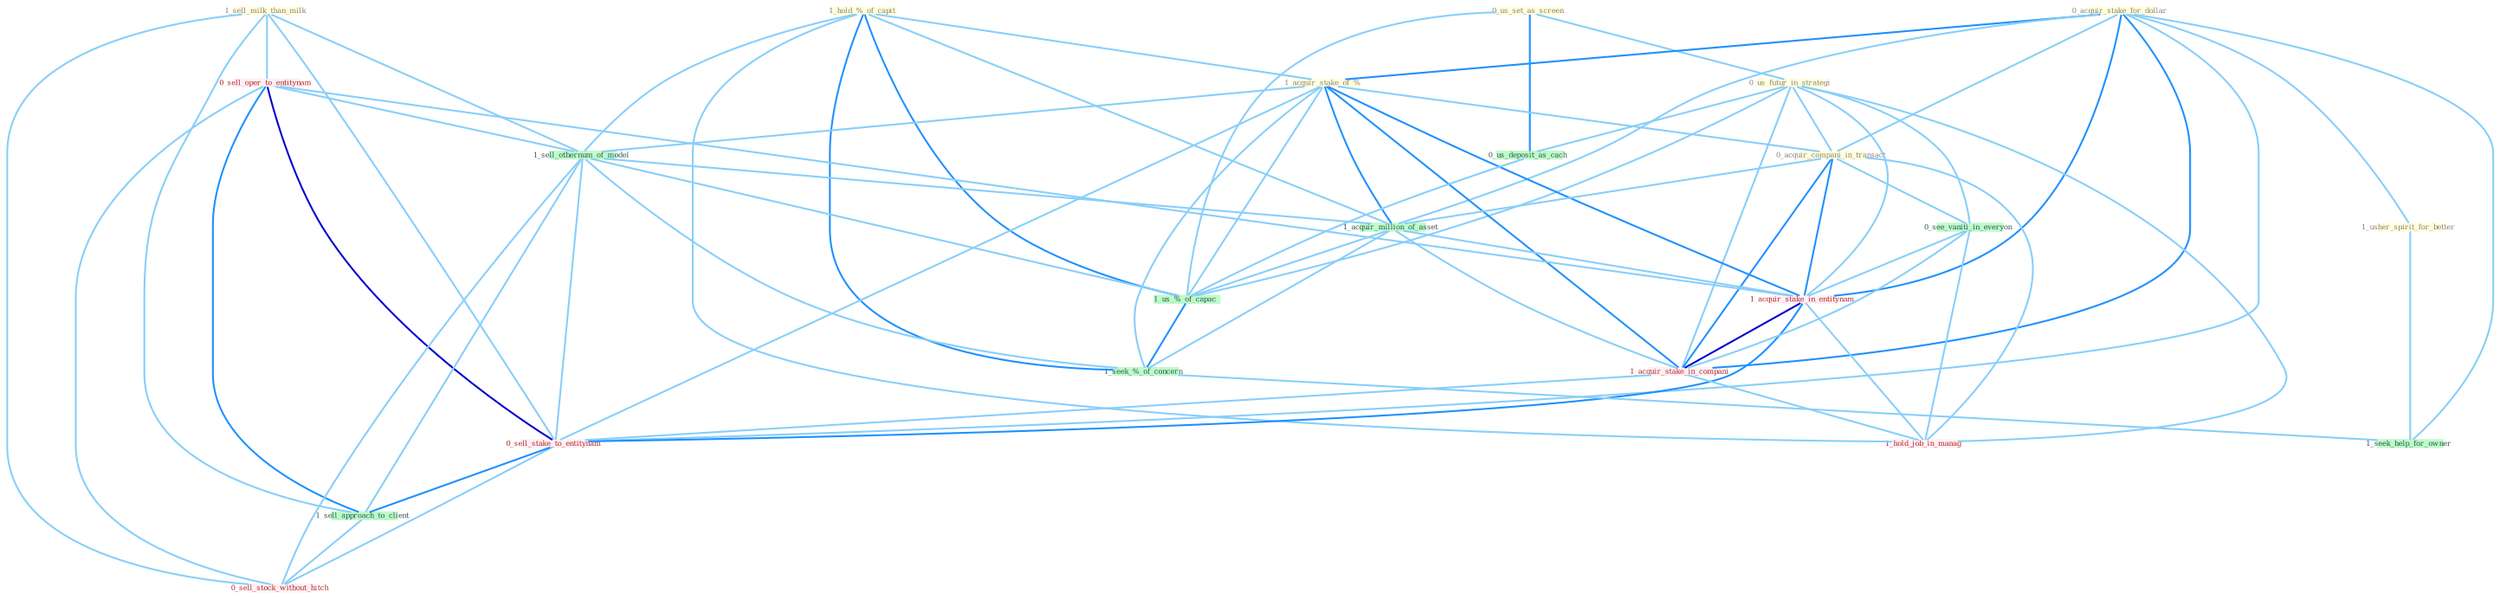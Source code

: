 Graph G{ 
    node
    [shape=polygon,style=filled,width=.5,height=.06,color="#BDFCC9",fixedsize=true,fontsize=4,
    fontcolor="#2f4f4f"];
    {node
    [color="#ffffe0", fontcolor="#8b7d6b"] "0_us_set_as_screen " "0_acquir_stake_for_dollar " "1_hold_%_of_capit " "0_us_futur_in_strategi " "1_sell_milk_than_milk " "1_acquir_stake_of_% " "1_usher_spirit_for_better " "0_acquir_compani_in_transact "}
{node [color="#fff0f5", fontcolor="#b22222"] "0_sell_oper_to_entitynam " "1_acquir_stake_in_entitynam " "1_acquir_stake_in_compani " "0_sell_stake_to_entitynam " "1_hold_job_in_manag " "0_sell_stock_without_hitch "}
edge [color="#B0E2FF"];

	"0_us_set_as_screen " -- "0_us_futur_in_strategi " [w="1", color="#87cefa" ];
	"0_us_set_as_screen " -- "0_us_deposit_as_cach " [w="2", color="#1e90ff" , len=0.8];
	"0_us_set_as_screen " -- "1_us_%_of_capac " [w="1", color="#87cefa" ];
	"0_acquir_stake_for_dollar " -- "1_acquir_stake_of_% " [w="2", color="#1e90ff" , len=0.8];
	"0_acquir_stake_for_dollar " -- "1_usher_spirit_for_better " [w="1", color="#87cefa" ];
	"0_acquir_stake_for_dollar " -- "0_acquir_compani_in_transact " [w="1", color="#87cefa" ];
	"0_acquir_stake_for_dollar " -- "1_acquir_million_of_asset " [w="1", color="#87cefa" ];
	"0_acquir_stake_for_dollar " -- "1_acquir_stake_in_entitynam " [w="2", color="#1e90ff" , len=0.8];
	"0_acquir_stake_for_dollar " -- "1_acquir_stake_in_compani " [w="2", color="#1e90ff" , len=0.8];
	"0_acquir_stake_for_dollar " -- "0_sell_stake_to_entitynam " [w="1", color="#87cefa" ];
	"0_acquir_stake_for_dollar " -- "1_seek_help_for_owner " [w="1", color="#87cefa" ];
	"1_hold_%_of_capit " -- "1_acquir_stake_of_% " [w="1", color="#87cefa" ];
	"1_hold_%_of_capit " -- "1_sell_othernum_of_model " [w="1", color="#87cefa" ];
	"1_hold_%_of_capit " -- "1_acquir_million_of_asset " [w="1", color="#87cefa" ];
	"1_hold_%_of_capit " -- "1_us_%_of_capac " [w="2", color="#1e90ff" , len=0.8];
	"1_hold_%_of_capit " -- "1_hold_job_in_manag " [w="1", color="#87cefa" ];
	"1_hold_%_of_capit " -- "1_seek_%_of_concern " [w="2", color="#1e90ff" , len=0.8];
	"0_us_futur_in_strategi " -- "0_acquir_compani_in_transact " [w="1", color="#87cefa" ];
	"0_us_futur_in_strategi " -- "0_see_vaniti_in_everyon " [w="1", color="#87cefa" ];
	"0_us_futur_in_strategi " -- "0_us_deposit_as_cach " [w="1", color="#87cefa" ];
	"0_us_futur_in_strategi " -- "1_acquir_stake_in_entitynam " [w="1", color="#87cefa" ];
	"0_us_futur_in_strategi " -- "1_acquir_stake_in_compani " [w="1", color="#87cefa" ];
	"0_us_futur_in_strategi " -- "1_us_%_of_capac " [w="1", color="#87cefa" ];
	"0_us_futur_in_strategi " -- "1_hold_job_in_manag " [w="1", color="#87cefa" ];
	"1_sell_milk_than_milk " -- "0_sell_oper_to_entitynam " [w="1", color="#87cefa" ];
	"1_sell_milk_than_milk " -- "1_sell_othernum_of_model " [w="1", color="#87cefa" ];
	"1_sell_milk_than_milk " -- "0_sell_stake_to_entitynam " [w="1", color="#87cefa" ];
	"1_sell_milk_than_milk " -- "1_sell_approach_to_client " [w="1", color="#87cefa" ];
	"1_sell_milk_than_milk " -- "0_sell_stock_without_hitch " [w="1", color="#87cefa" ];
	"1_acquir_stake_of_% " -- "0_acquir_compani_in_transact " [w="1", color="#87cefa" ];
	"1_acquir_stake_of_% " -- "1_sell_othernum_of_model " [w="1", color="#87cefa" ];
	"1_acquir_stake_of_% " -- "1_acquir_million_of_asset " [w="2", color="#1e90ff" , len=0.8];
	"1_acquir_stake_of_% " -- "1_acquir_stake_in_entitynam " [w="2", color="#1e90ff" , len=0.8];
	"1_acquir_stake_of_% " -- "1_acquir_stake_in_compani " [w="2", color="#1e90ff" , len=0.8];
	"1_acquir_stake_of_% " -- "0_sell_stake_to_entitynam " [w="1", color="#87cefa" ];
	"1_acquir_stake_of_% " -- "1_us_%_of_capac " [w="1", color="#87cefa" ];
	"1_acquir_stake_of_% " -- "1_seek_%_of_concern " [w="1", color="#87cefa" ];
	"1_usher_spirit_for_better " -- "1_seek_help_for_owner " [w="1", color="#87cefa" ];
	"0_acquir_compani_in_transact " -- "0_see_vaniti_in_everyon " [w="1", color="#87cefa" ];
	"0_acquir_compani_in_transact " -- "1_acquir_million_of_asset " [w="1", color="#87cefa" ];
	"0_acquir_compani_in_transact " -- "1_acquir_stake_in_entitynam " [w="2", color="#1e90ff" , len=0.8];
	"0_acquir_compani_in_transact " -- "1_acquir_stake_in_compani " [w="2", color="#1e90ff" , len=0.8];
	"0_acquir_compani_in_transact " -- "1_hold_job_in_manag " [w="1", color="#87cefa" ];
	"0_sell_oper_to_entitynam " -- "1_sell_othernum_of_model " [w="1", color="#87cefa" ];
	"0_sell_oper_to_entitynam " -- "1_acquir_stake_in_entitynam " [w="1", color="#87cefa" ];
	"0_sell_oper_to_entitynam " -- "0_sell_stake_to_entitynam " [w="3", color="#0000cd" , len=0.6];
	"0_sell_oper_to_entitynam " -- "1_sell_approach_to_client " [w="2", color="#1e90ff" , len=0.8];
	"0_sell_oper_to_entitynam " -- "0_sell_stock_without_hitch " [w="1", color="#87cefa" ];
	"1_sell_othernum_of_model " -- "1_acquir_million_of_asset " [w="1", color="#87cefa" ];
	"1_sell_othernum_of_model " -- "0_sell_stake_to_entitynam " [w="1", color="#87cefa" ];
	"1_sell_othernum_of_model " -- "1_us_%_of_capac " [w="1", color="#87cefa" ];
	"1_sell_othernum_of_model " -- "1_sell_approach_to_client " [w="1", color="#87cefa" ];
	"1_sell_othernum_of_model " -- "0_sell_stock_without_hitch " [w="1", color="#87cefa" ];
	"1_sell_othernum_of_model " -- "1_seek_%_of_concern " [w="1", color="#87cefa" ];
	"0_see_vaniti_in_everyon " -- "1_acquir_stake_in_entitynam " [w="1", color="#87cefa" ];
	"0_see_vaniti_in_everyon " -- "1_acquir_stake_in_compani " [w="1", color="#87cefa" ];
	"0_see_vaniti_in_everyon " -- "1_hold_job_in_manag " [w="1", color="#87cefa" ];
	"1_acquir_million_of_asset " -- "1_acquir_stake_in_entitynam " [w="1", color="#87cefa" ];
	"1_acquir_million_of_asset " -- "1_acquir_stake_in_compani " [w="1", color="#87cefa" ];
	"1_acquir_million_of_asset " -- "1_us_%_of_capac " [w="1", color="#87cefa" ];
	"1_acquir_million_of_asset " -- "1_seek_%_of_concern " [w="1", color="#87cefa" ];
	"0_us_deposit_as_cach " -- "1_us_%_of_capac " [w="1", color="#87cefa" ];
	"1_acquir_stake_in_entitynam " -- "1_acquir_stake_in_compani " [w="3", color="#0000cd" , len=0.6];
	"1_acquir_stake_in_entitynam " -- "0_sell_stake_to_entitynam " [w="2", color="#1e90ff" , len=0.8];
	"1_acquir_stake_in_entitynam " -- "1_hold_job_in_manag " [w="1", color="#87cefa" ];
	"1_acquir_stake_in_compani " -- "0_sell_stake_to_entitynam " [w="1", color="#87cefa" ];
	"1_acquir_stake_in_compani " -- "1_hold_job_in_manag " [w="1", color="#87cefa" ];
	"0_sell_stake_to_entitynam " -- "1_sell_approach_to_client " [w="2", color="#1e90ff" , len=0.8];
	"0_sell_stake_to_entitynam " -- "0_sell_stock_without_hitch " [w="1", color="#87cefa" ];
	"1_us_%_of_capac " -- "1_seek_%_of_concern " [w="2", color="#1e90ff" , len=0.8];
	"1_sell_approach_to_client " -- "0_sell_stock_without_hitch " [w="1", color="#87cefa" ];
	"1_seek_%_of_concern " -- "1_seek_help_for_owner " [w="1", color="#87cefa" ];
}